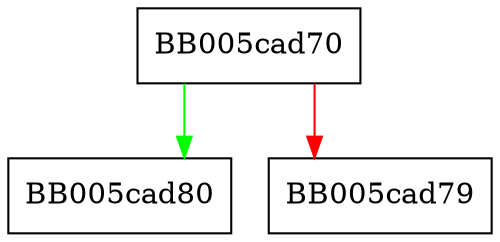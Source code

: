 digraph EVP_KEYMGMT_names_do_all {
  node [shape="box"];
  graph [splines=ortho];
  BB005cad70 -> BB005cad80 [color="green"];
  BB005cad70 -> BB005cad79 [color="red"];
}